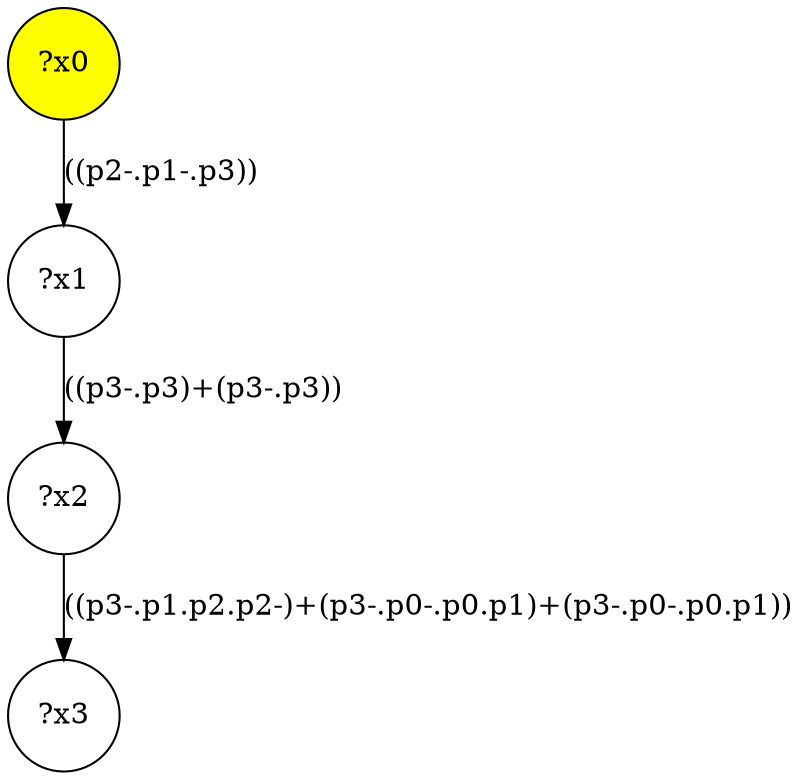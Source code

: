 digraph g {
	x0 [fillcolor="yellow", style="filled," shape=circle, label="?x0"];
	x1 [shape=circle, label="?x1"];
	x0 -> x1 [label="((p2-.p1-.p3))"];
	x2 [shape=circle, label="?x2"];
	x1 -> x2 [label="((p3-.p3)+(p3-.p3))"];
	x3 [shape=circle, label="?x3"];
	x2 -> x3 [label="((p3-.p1.p2.p2-)+(p3-.p0-.p0.p1)+(p3-.p0-.p0.p1))"];
}

